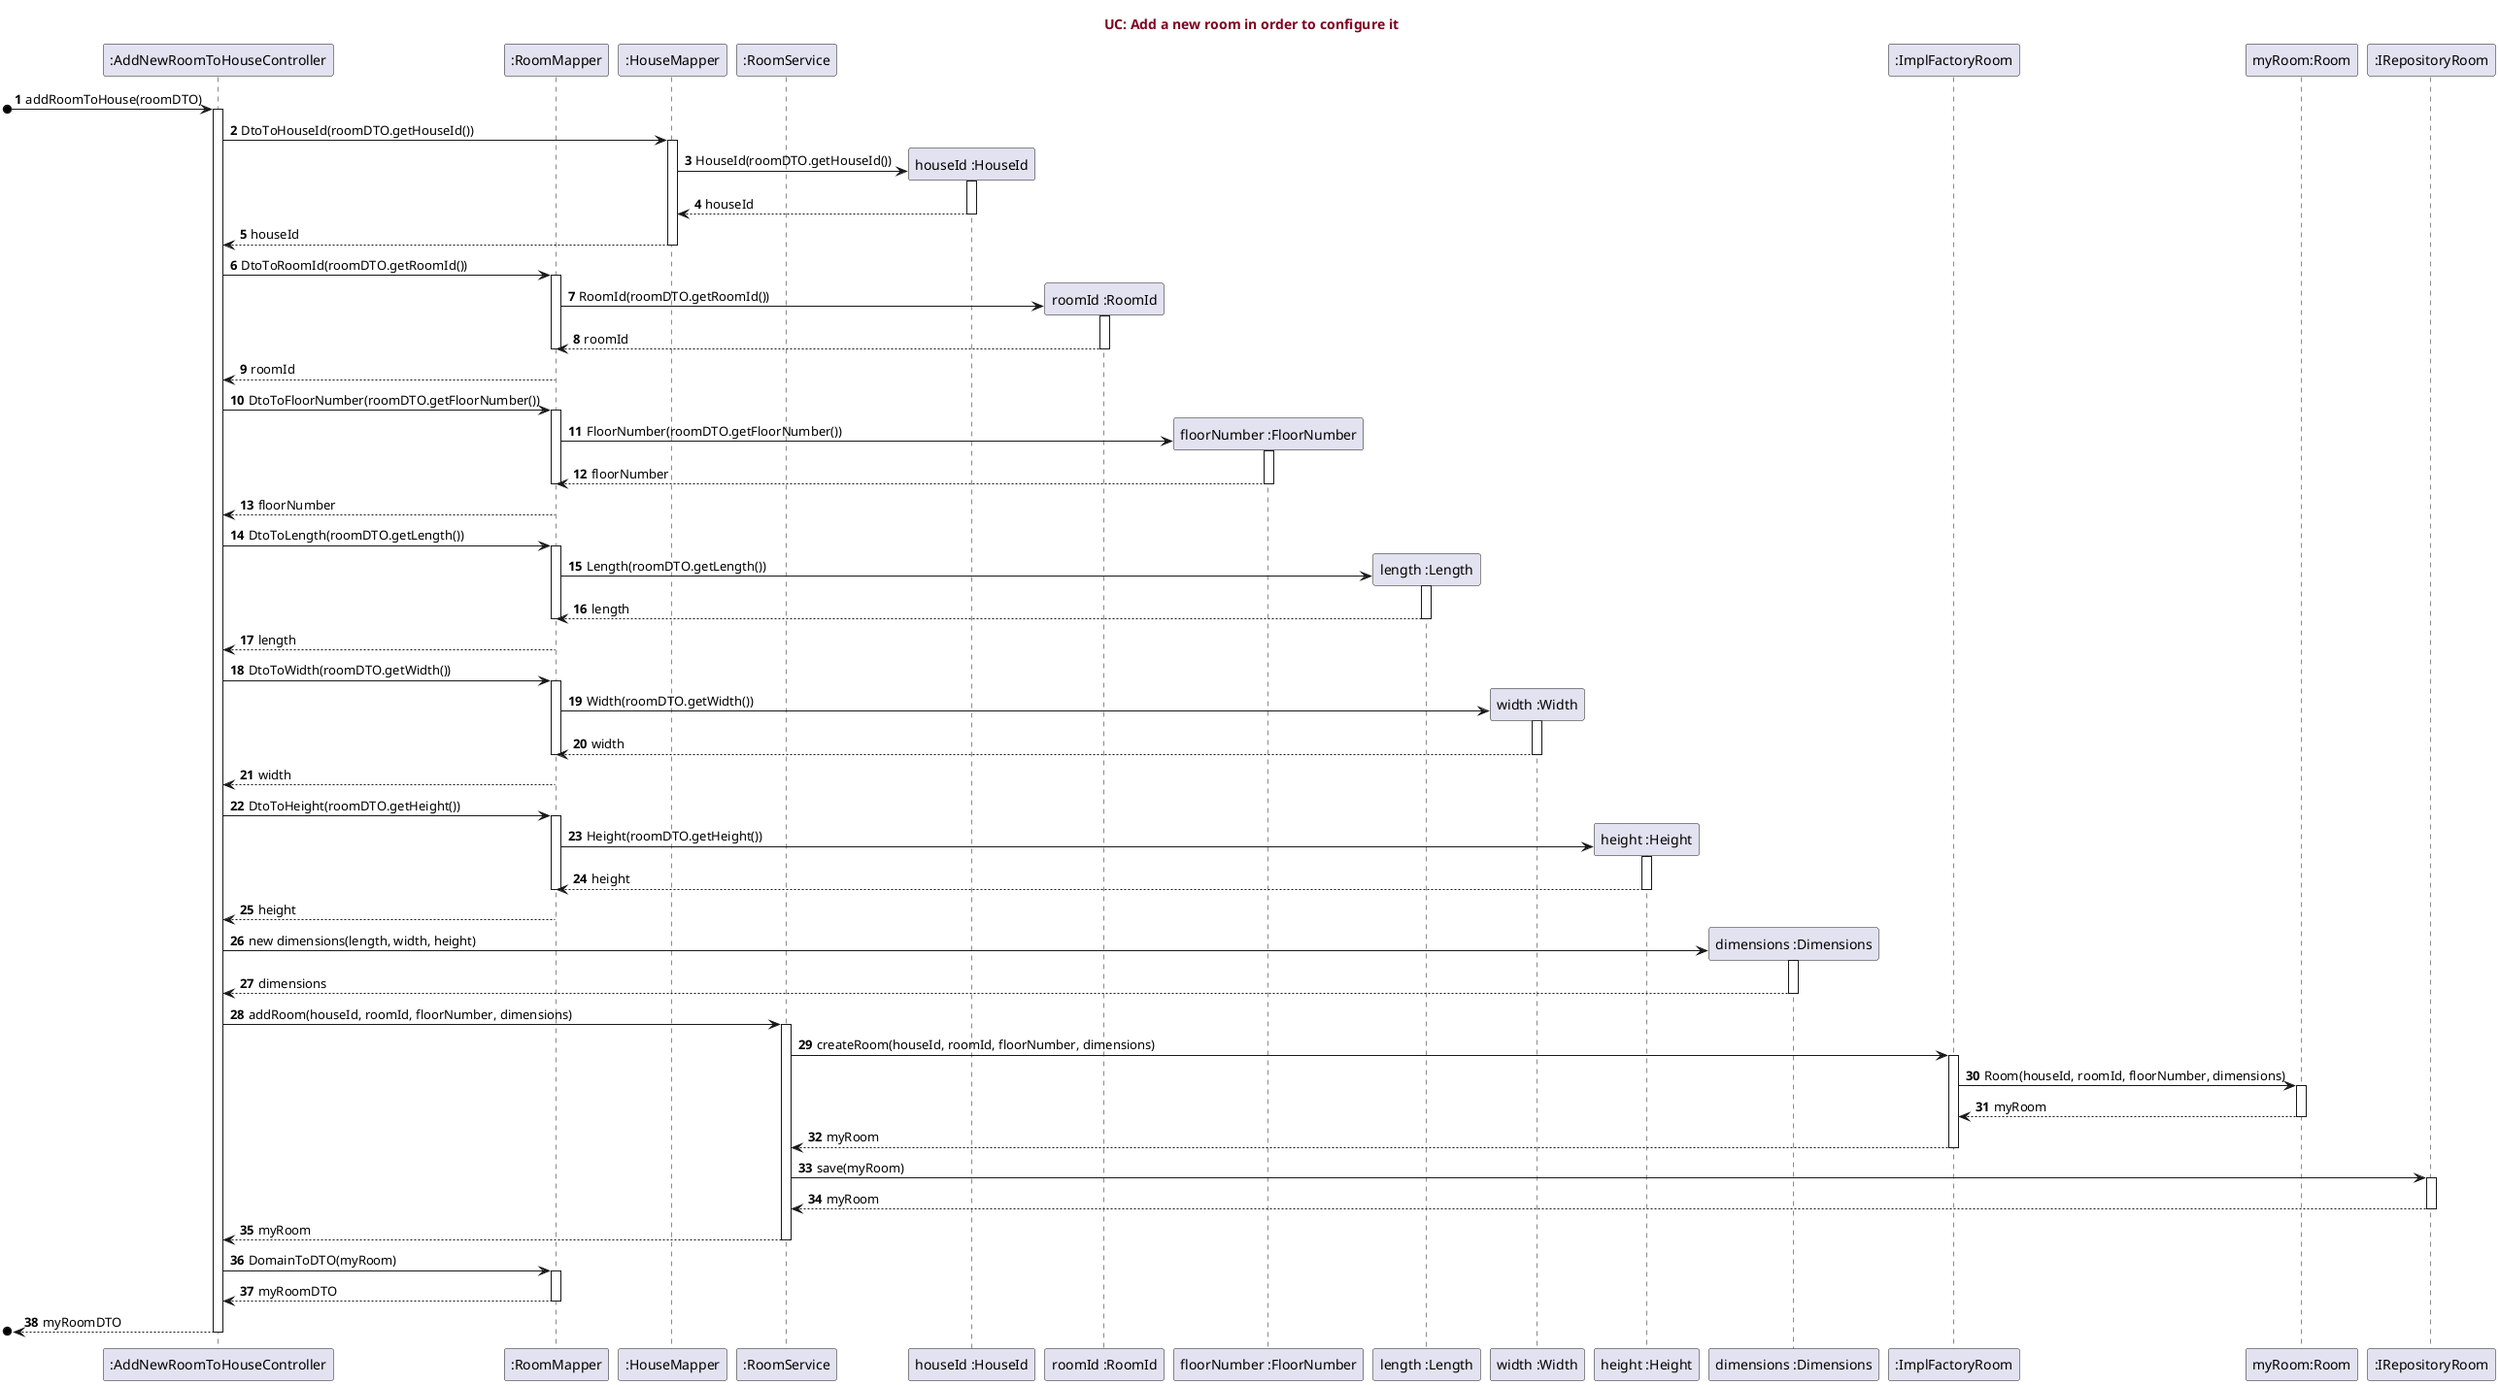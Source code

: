 @startuml
title <font color=#800020> UC: Add a new room in order to configure it</font>

autonumber

participant ":AddNewRoomToHouseController"
participant ":RoomMapper"
participant ":HouseMapper"
participant ":RoomService"
participant "houseId :HouseId"
participant "roomId :RoomId"
participant "floorNumber :FloorNumber"
participant "length :Length"
participant "width :Width"
participant "height :Height"
participant "dimensions :Dimensions"
participant ":ImplFactoryRoom"
participant "myRoom:Room"
participant ":IRepositoryRoom"

[o-> ":AddNewRoomToHouseController" : addRoomToHouse(roomDTO)
activate ":AddNewRoomToHouseController"

":AddNewRoomToHouseController" -> ":HouseMapper" : DtoToHouseId(roomDTO.getHouseId())
activate ":HouseMapper"

":HouseMapper" -> "houseId :HouseId"** : HouseId(roomDTO.getHouseId())
activate "houseId :HouseId"

"houseId :HouseId"--> ":HouseMapper" : houseId
deactivate "houseId :HouseId"


":AddNewRoomToHouseController" <-- ":HouseMapper" : houseId
deactivate ":HouseMapper"

":AddNewRoomToHouseController" -> ":RoomMapper" : DtoToRoomId(roomDTO.getRoomId())
activate ":RoomMapper"

":RoomMapper" -> "roomId :RoomId"** : RoomId(roomDTO.getRoomId())
activate "roomId :RoomId"

"roomId :RoomId" --> ":RoomMapper" : roomId
deactivate "roomId :RoomId"
deactivate ":RoomMapper"

":AddNewRoomToHouseController" <-- ":RoomMapper" : roomId


":AddNewRoomToHouseController" -> ":RoomMapper" : DtoToFloorNumber(roomDTO.getFloorNumber())
activate ":RoomMapper"

":RoomMapper" -> "floorNumber :FloorNumber"** : FloorNumber(roomDTO.getFloorNumber())
activate "floorNumber :FloorNumber"

"floorNumber :FloorNumber" --> ":RoomMapper" : floorNumber
deactivate "floorNumber :FloorNumber"
deactivate ":RoomMapper"

":AddNewRoomToHouseController" <-- ":RoomMapper" : floorNumber

":AddNewRoomToHouseController" -> ":RoomMapper" : DtoToLength(roomDTO.getLength())
activate ":RoomMapper"
":RoomMapper" -> "length :Length"** : Length(roomDTO.getLength())
activate "length :Length"
"length :Length" --> ":RoomMapper" : length
deactivate "length :Length"
deactivate ":RoomMapper"

":AddNewRoomToHouseController" <-- ":RoomMapper" : length

":AddNewRoomToHouseController" -> ":RoomMapper" : DtoToWidth(roomDTO.getWidth())
activate ":RoomMapper"

":RoomMapper" -> "width :Width"** : Width(roomDTO.getWidth())
activate "width :Width"

"width :Width" --> ":RoomMapper" : width
deactivate "width :Width"
deactivate ":RoomMapper"

":AddNewRoomToHouseController" <-- ":RoomMapper" : width

":AddNewRoomToHouseController" -> ":RoomMapper" : DtoToHeight(roomDTO.getHeight())
activate ":RoomMapper"

":RoomMapper" -> "height :Height"** : Height(roomDTO.getHeight())
activate "height :Height"

"height :Height" --> ":RoomMapper" : height
deactivate "height :Height"
deactivate ":RoomMapper"

":AddNewRoomToHouseController" <-- ":RoomMapper" : height

deactivate ":RoomMapper"

":AddNewRoomToHouseController" -> "dimensions :Dimensions"** : new dimensions(length, width, height)
activate "dimensions :Dimensions"

"dimensions :Dimensions" --> ":AddNewRoomToHouseController" : dimensions
deactivate "dimensions :Dimensions"

":AddNewRoomToHouseController" -> ":RoomService" : addRoom(houseId, roomId, floorNumber, dimensions)
activate ":RoomService"

":RoomService" -> ":ImplFactoryRoom" : createRoom(houseId, roomId, floorNumber, dimensions)
activate ":ImplFactoryRoom"

":ImplFactoryRoom" -> "myRoom:Room" : Room(houseId, roomId, floorNumber, dimensions)
activate "myRoom:Room"

"myRoom:Room" --> ":ImplFactoryRoom" --: myRoom

":ImplFactoryRoom" --> ":RoomService" : myRoom
deactivate ":ImplFactoryRoom"
deactivate "myRoom:Room"

":RoomService" -> ":IRepositoryRoom" : save(myRoom)
activate ":IRepositoryRoom"

":IRepositoryRoom" --> ":RoomService" : myRoom
deactivate ":IRepositoryRoom"



":RoomService" --> ":AddNewRoomToHouseController" : myRoom
deactivate ":RoomService"

":AddNewRoomToHouseController" -> ":RoomMapper" : DomainToDTO(myRoom)
activate ":RoomMapper"

":RoomMapper" --> ":AddNewRoomToHouseController" : myRoomDTO
deactivate ":RoomMapper"

[o<-- ":AddNewRoomToHouseController" : myRoomDTO
deactivate ":AddNewRoomToHouseController"

@enduml
